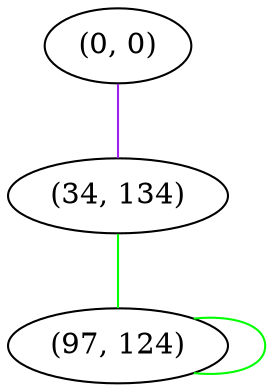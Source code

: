 graph "" {
"(0, 0)";
"(34, 134)";
"(97, 124)";
"(0, 0)" -- "(34, 134)"  [color=purple, key=0, weight=4];
"(34, 134)" -- "(97, 124)"  [color=green, key=0, weight=2];
"(97, 124)" -- "(97, 124)"  [color=green, key=0, weight=2];
}
